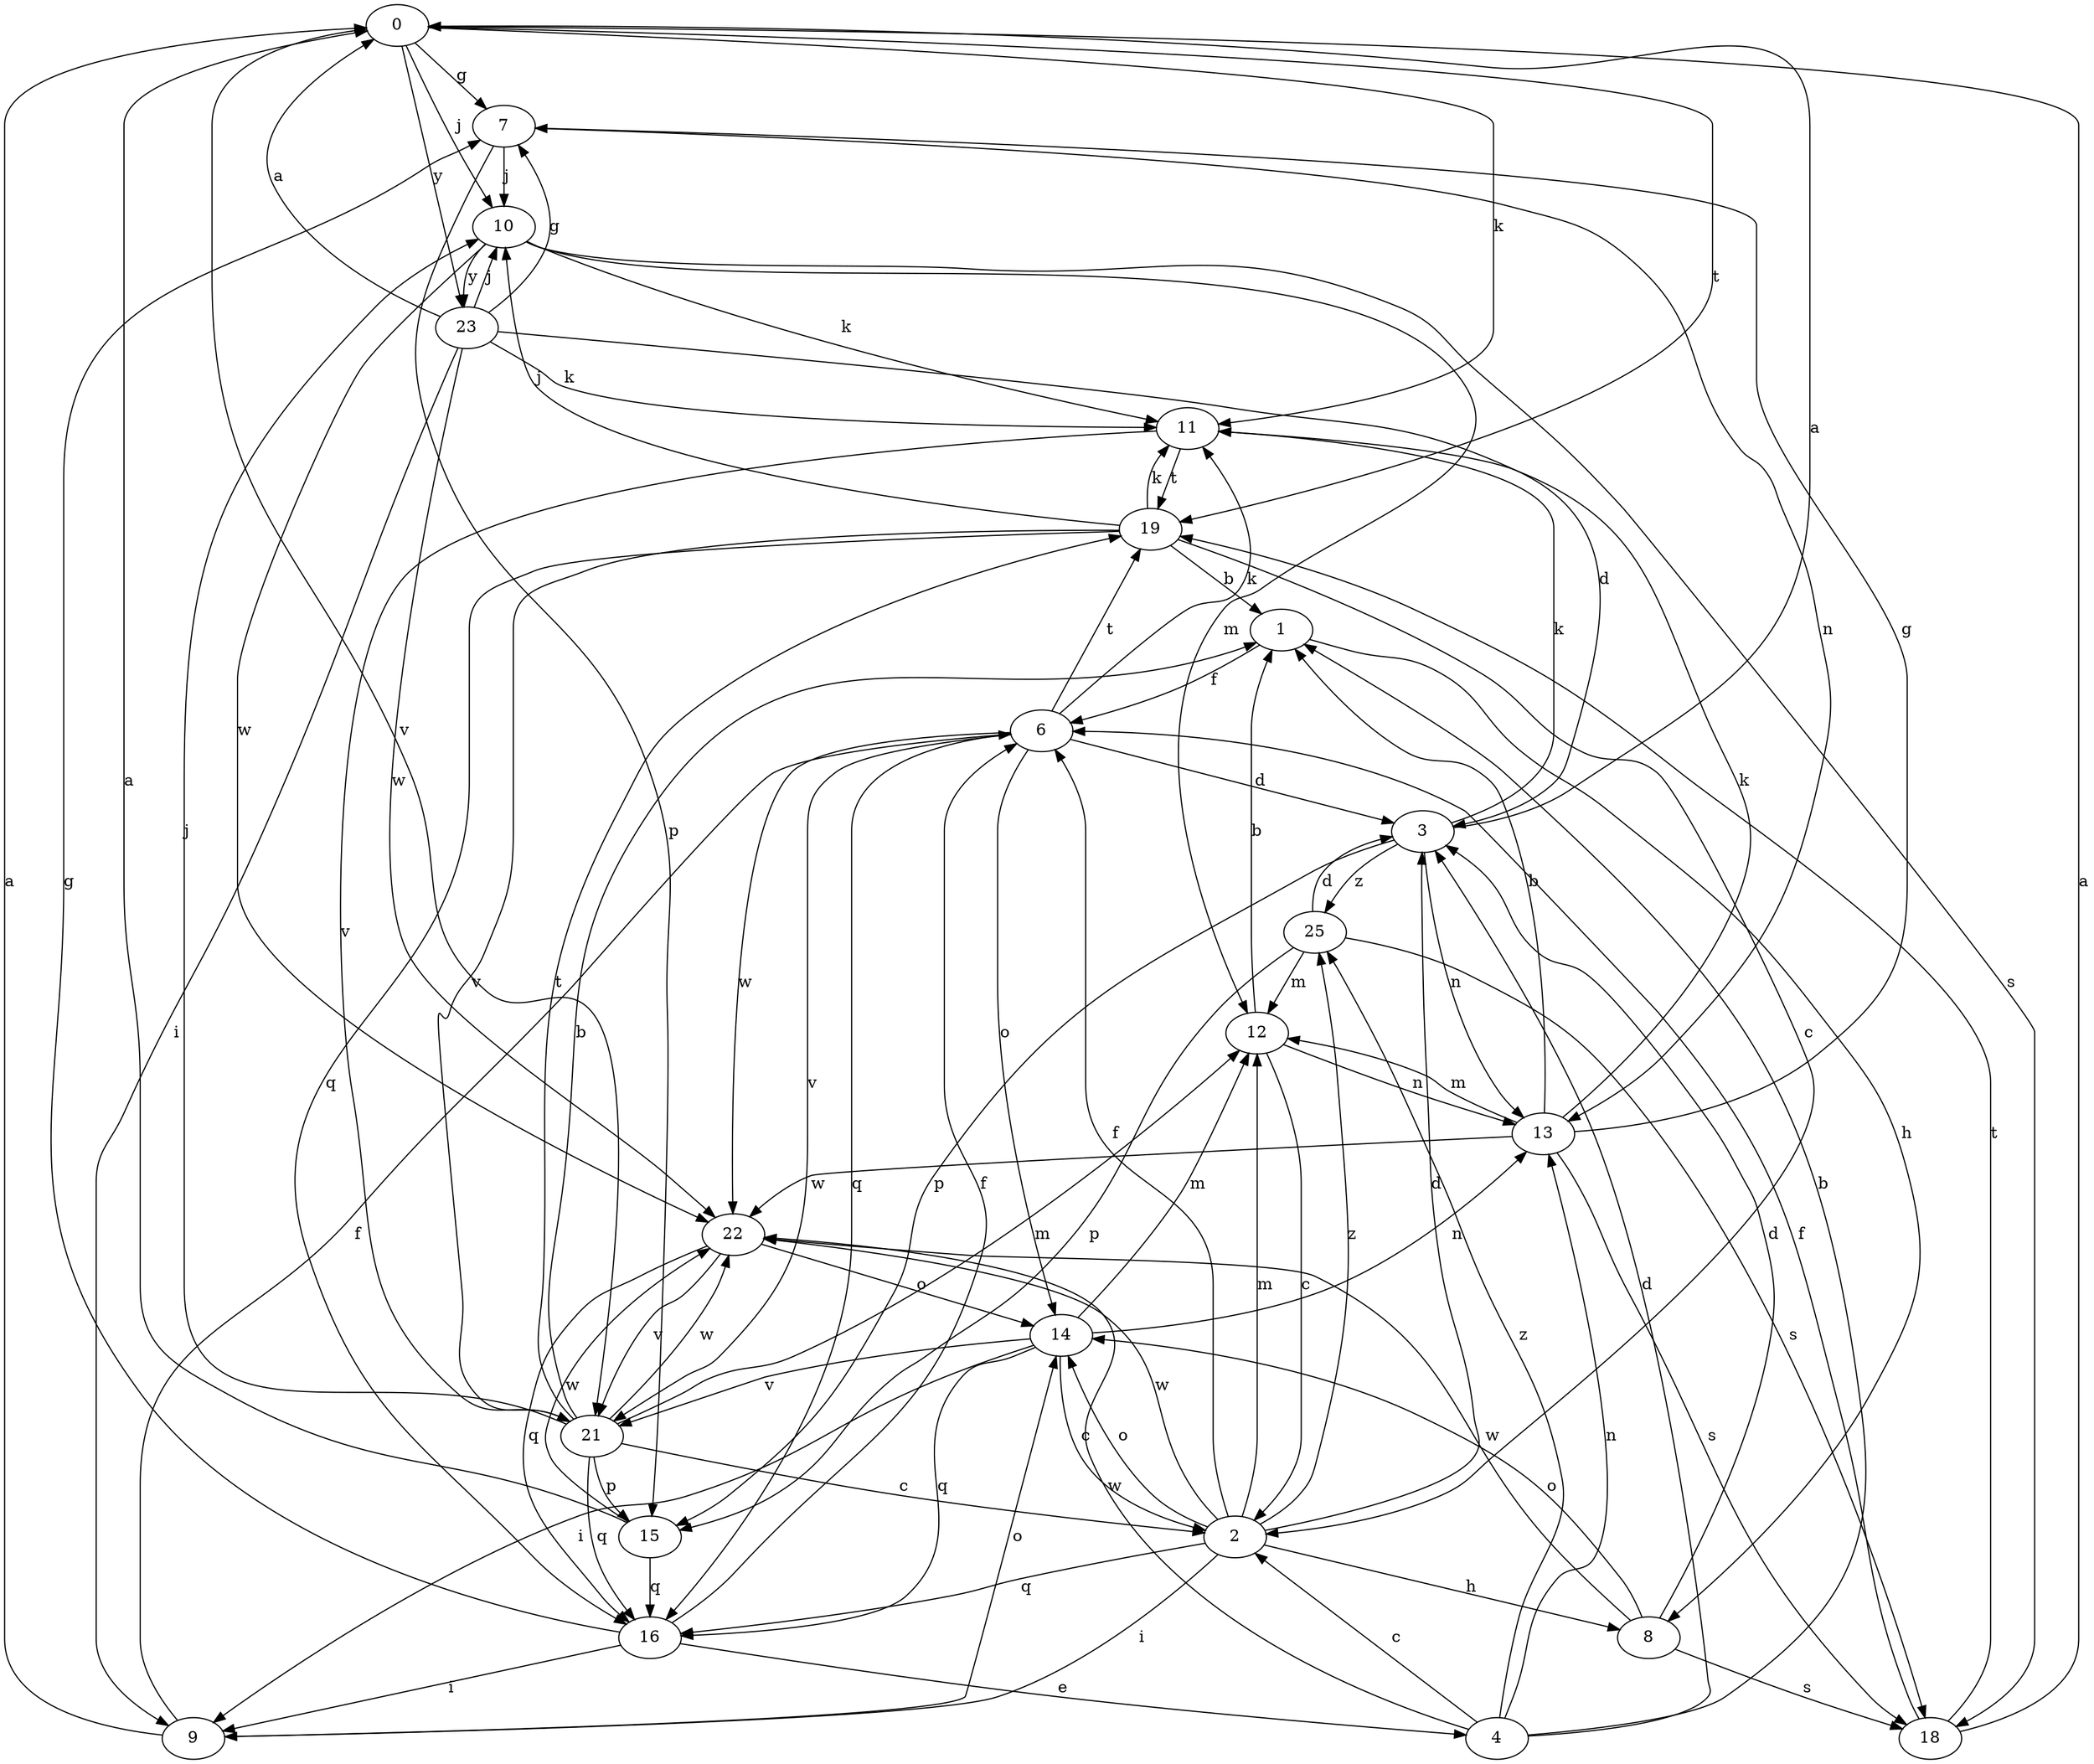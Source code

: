 strict digraph  {
0;
1;
2;
3;
4;
6;
7;
8;
9;
10;
11;
12;
13;
14;
15;
16;
18;
19;
21;
22;
23;
25;
0 -> 7  [label=g];
0 -> 10  [label=j];
0 -> 11  [label=k];
0 -> 19  [label=t];
0 -> 21  [label=v];
0 -> 23  [label=y];
1 -> 6  [label=f];
1 -> 8  [label=h];
2 -> 3  [label=d];
2 -> 6  [label=f];
2 -> 8  [label=h];
2 -> 9  [label=i];
2 -> 12  [label=m];
2 -> 14  [label=o];
2 -> 16  [label=q];
2 -> 22  [label=w];
2 -> 25  [label=z];
3 -> 0  [label=a];
3 -> 11  [label=k];
3 -> 13  [label=n];
3 -> 15  [label=p];
3 -> 25  [label=z];
4 -> 1  [label=b];
4 -> 2  [label=c];
4 -> 3  [label=d];
4 -> 13  [label=n];
4 -> 22  [label=w];
4 -> 25  [label=z];
6 -> 3  [label=d];
6 -> 11  [label=k];
6 -> 14  [label=o];
6 -> 16  [label=q];
6 -> 19  [label=t];
6 -> 21  [label=v];
6 -> 22  [label=w];
7 -> 10  [label=j];
7 -> 13  [label=n];
7 -> 15  [label=p];
8 -> 3  [label=d];
8 -> 14  [label=o];
8 -> 18  [label=s];
8 -> 22  [label=w];
9 -> 0  [label=a];
9 -> 6  [label=f];
9 -> 14  [label=o];
10 -> 11  [label=k];
10 -> 12  [label=m];
10 -> 18  [label=s];
10 -> 22  [label=w];
10 -> 23  [label=y];
11 -> 19  [label=t];
11 -> 21  [label=v];
12 -> 1  [label=b];
12 -> 2  [label=c];
12 -> 13  [label=n];
13 -> 1  [label=b];
13 -> 7  [label=g];
13 -> 11  [label=k];
13 -> 12  [label=m];
13 -> 18  [label=s];
13 -> 22  [label=w];
14 -> 2  [label=c];
14 -> 9  [label=i];
14 -> 12  [label=m];
14 -> 13  [label=n];
14 -> 16  [label=q];
14 -> 21  [label=v];
15 -> 0  [label=a];
15 -> 16  [label=q];
15 -> 22  [label=w];
16 -> 4  [label=e];
16 -> 6  [label=f];
16 -> 7  [label=g];
16 -> 9  [label=i];
18 -> 0  [label=a];
18 -> 6  [label=f];
18 -> 19  [label=t];
19 -> 1  [label=b];
19 -> 2  [label=c];
19 -> 10  [label=j];
19 -> 11  [label=k];
19 -> 16  [label=q];
19 -> 21  [label=v];
21 -> 1  [label=b];
21 -> 2  [label=c];
21 -> 10  [label=j];
21 -> 12  [label=m];
21 -> 15  [label=p];
21 -> 16  [label=q];
21 -> 19  [label=t];
21 -> 22  [label=w];
22 -> 14  [label=o];
22 -> 16  [label=q];
22 -> 21  [label=v];
23 -> 0  [label=a];
23 -> 3  [label=d];
23 -> 7  [label=g];
23 -> 9  [label=i];
23 -> 10  [label=j];
23 -> 11  [label=k];
23 -> 22  [label=w];
25 -> 3  [label=d];
25 -> 12  [label=m];
25 -> 15  [label=p];
25 -> 18  [label=s];
}
